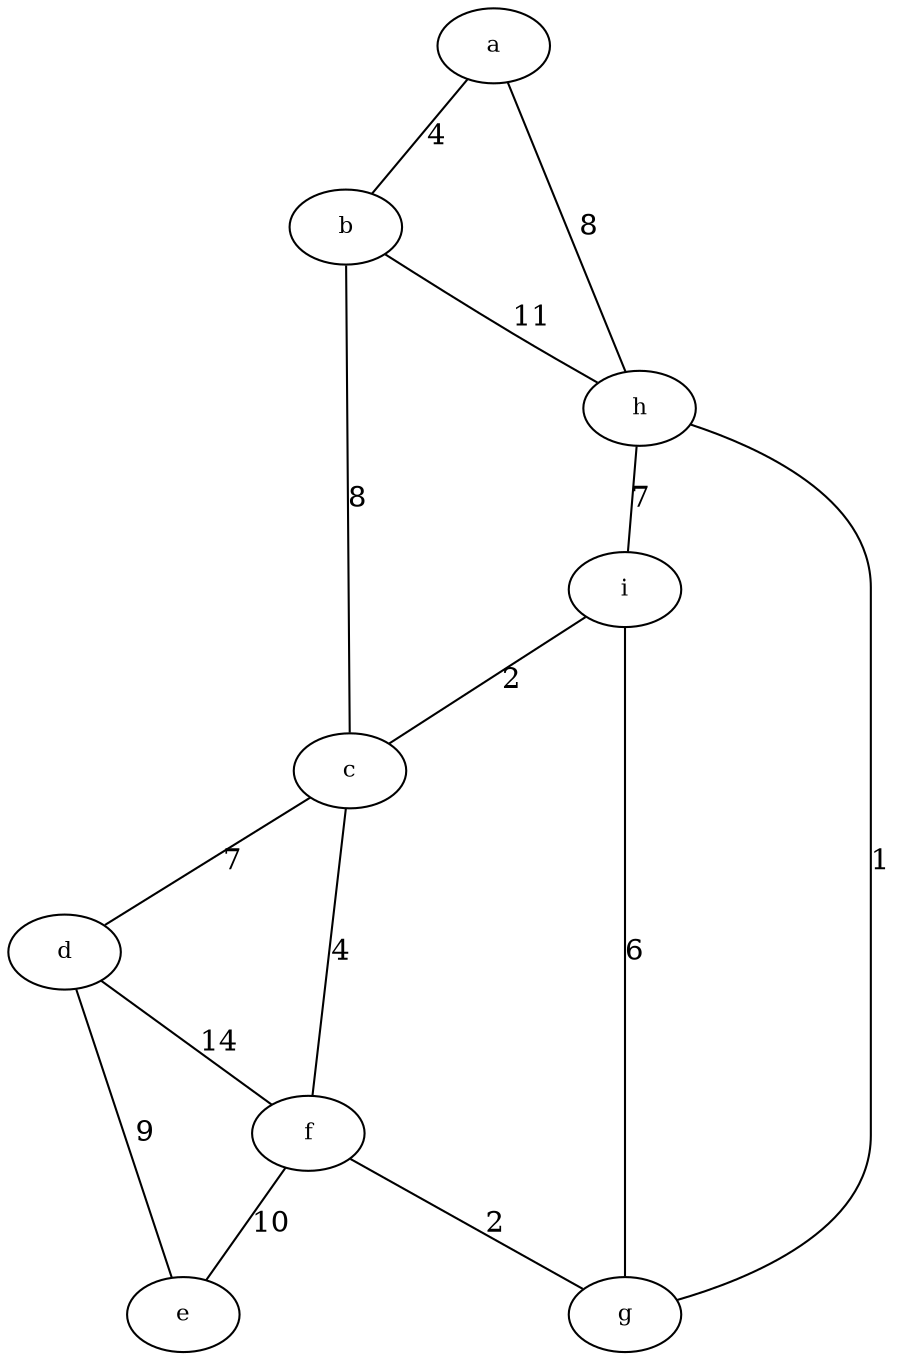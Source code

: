 strict graph "renato" {
	splines=true;
	sep="+25,25";
	overlap=scalexy;
	nodesep=0.8;
	node [fontsize=11];
	a;
	b;
	c;
	d;
	e;
	f;
	a -- b ["peso"=4, label=4]
	a -- h ["peso"=8, label=8]
	b -- c ["peso"=8, label=8]
	b -- h ["peso"=11, label=11]
	h -- i ["peso"=7, label=7]
	h -- g ["peso"=1, label=1]
	f -- g ["peso"=2, label=2]
	i -- c ["peso"=2, label=2]
	i -- g ["peso"=6, label=6]
	c -- d ["peso"=7, label=7]
	c -- f ["peso"=4, label=4]
	d -- e ["peso"=9, label=9]
	d -- f ["peso"=14, label=14]
	f -- e ["peso"=10, label=10]
}
